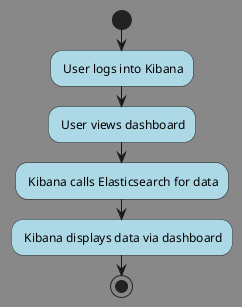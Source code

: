 @startuml
'https://plantuml.com/activity-diagram-beta

skinparam {
    backgroundColor #888
}

start
    #LightBlue: User logs into Kibana;
    #LightBlue: User views dashboard;
    #LightBlue: Kibana calls Elasticsearch for data;
    #LightBlue: Kibana displays data via dashboard;
stop

@enduml
